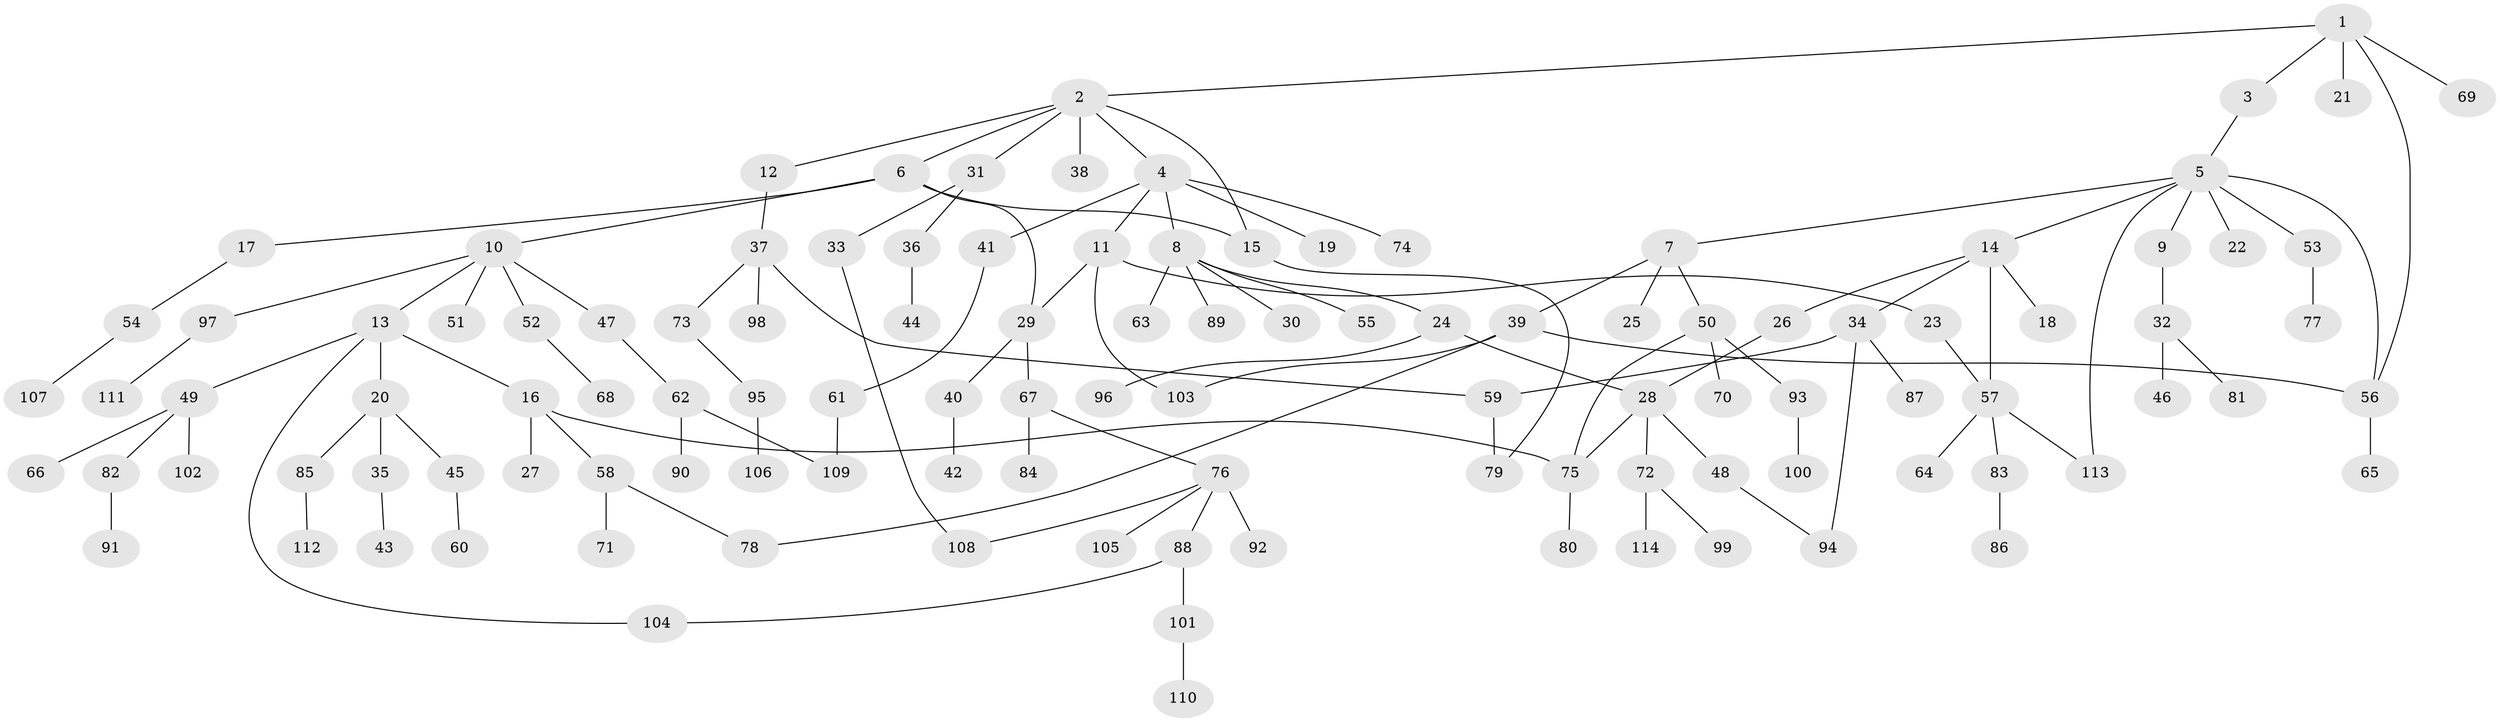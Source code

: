 // Generated by graph-tools (version 1.1) at 2025/13/03/09/25 04:13:19]
// undirected, 114 vertices, 130 edges
graph export_dot {
graph [start="1"]
  node [color=gray90,style=filled];
  1;
  2;
  3;
  4;
  5;
  6;
  7;
  8;
  9;
  10;
  11;
  12;
  13;
  14;
  15;
  16;
  17;
  18;
  19;
  20;
  21;
  22;
  23;
  24;
  25;
  26;
  27;
  28;
  29;
  30;
  31;
  32;
  33;
  34;
  35;
  36;
  37;
  38;
  39;
  40;
  41;
  42;
  43;
  44;
  45;
  46;
  47;
  48;
  49;
  50;
  51;
  52;
  53;
  54;
  55;
  56;
  57;
  58;
  59;
  60;
  61;
  62;
  63;
  64;
  65;
  66;
  67;
  68;
  69;
  70;
  71;
  72;
  73;
  74;
  75;
  76;
  77;
  78;
  79;
  80;
  81;
  82;
  83;
  84;
  85;
  86;
  87;
  88;
  89;
  90;
  91;
  92;
  93;
  94;
  95;
  96;
  97;
  98;
  99;
  100;
  101;
  102;
  103;
  104;
  105;
  106;
  107;
  108;
  109;
  110;
  111;
  112;
  113;
  114;
  1 -- 2;
  1 -- 3;
  1 -- 21;
  1 -- 69;
  1 -- 56;
  2 -- 4;
  2 -- 6;
  2 -- 12;
  2 -- 15;
  2 -- 31;
  2 -- 38;
  3 -- 5;
  4 -- 8;
  4 -- 11;
  4 -- 19;
  4 -- 41;
  4 -- 74;
  5 -- 7;
  5 -- 9;
  5 -- 14;
  5 -- 22;
  5 -- 53;
  5 -- 56;
  5 -- 113;
  6 -- 10;
  6 -- 17;
  6 -- 29;
  6 -- 15;
  7 -- 25;
  7 -- 39;
  7 -- 50;
  8 -- 24;
  8 -- 30;
  8 -- 55;
  8 -- 63;
  8 -- 89;
  9 -- 32;
  10 -- 13;
  10 -- 47;
  10 -- 51;
  10 -- 52;
  10 -- 97;
  11 -- 23;
  11 -- 103;
  11 -- 29;
  12 -- 37;
  13 -- 16;
  13 -- 20;
  13 -- 49;
  13 -- 104;
  14 -- 18;
  14 -- 26;
  14 -- 34;
  14 -- 57;
  15 -- 79;
  16 -- 27;
  16 -- 58;
  16 -- 75;
  17 -- 54;
  20 -- 35;
  20 -- 45;
  20 -- 85;
  23 -- 57;
  24 -- 96;
  24 -- 28;
  26 -- 28;
  28 -- 48;
  28 -- 72;
  28 -- 75;
  29 -- 40;
  29 -- 67;
  31 -- 33;
  31 -- 36;
  32 -- 46;
  32 -- 81;
  33 -- 108;
  34 -- 87;
  34 -- 59;
  34 -- 94;
  35 -- 43;
  36 -- 44;
  37 -- 59;
  37 -- 73;
  37 -- 98;
  39 -- 56;
  39 -- 78;
  39 -- 103;
  40 -- 42;
  41 -- 61;
  45 -- 60;
  47 -- 62;
  48 -- 94;
  49 -- 66;
  49 -- 82;
  49 -- 102;
  50 -- 70;
  50 -- 93;
  50 -- 75;
  52 -- 68;
  53 -- 77;
  54 -- 107;
  56 -- 65;
  57 -- 64;
  57 -- 83;
  57 -- 113;
  58 -- 71;
  58 -- 78;
  59 -- 79;
  61 -- 109;
  62 -- 90;
  62 -- 109;
  67 -- 76;
  67 -- 84;
  72 -- 99;
  72 -- 114;
  73 -- 95;
  75 -- 80;
  76 -- 88;
  76 -- 92;
  76 -- 105;
  76 -- 108;
  82 -- 91;
  83 -- 86;
  85 -- 112;
  88 -- 101;
  88 -- 104;
  93 -- 100;
  95 -- 106;
  97 -- 111;
  101 -- 110;
}
